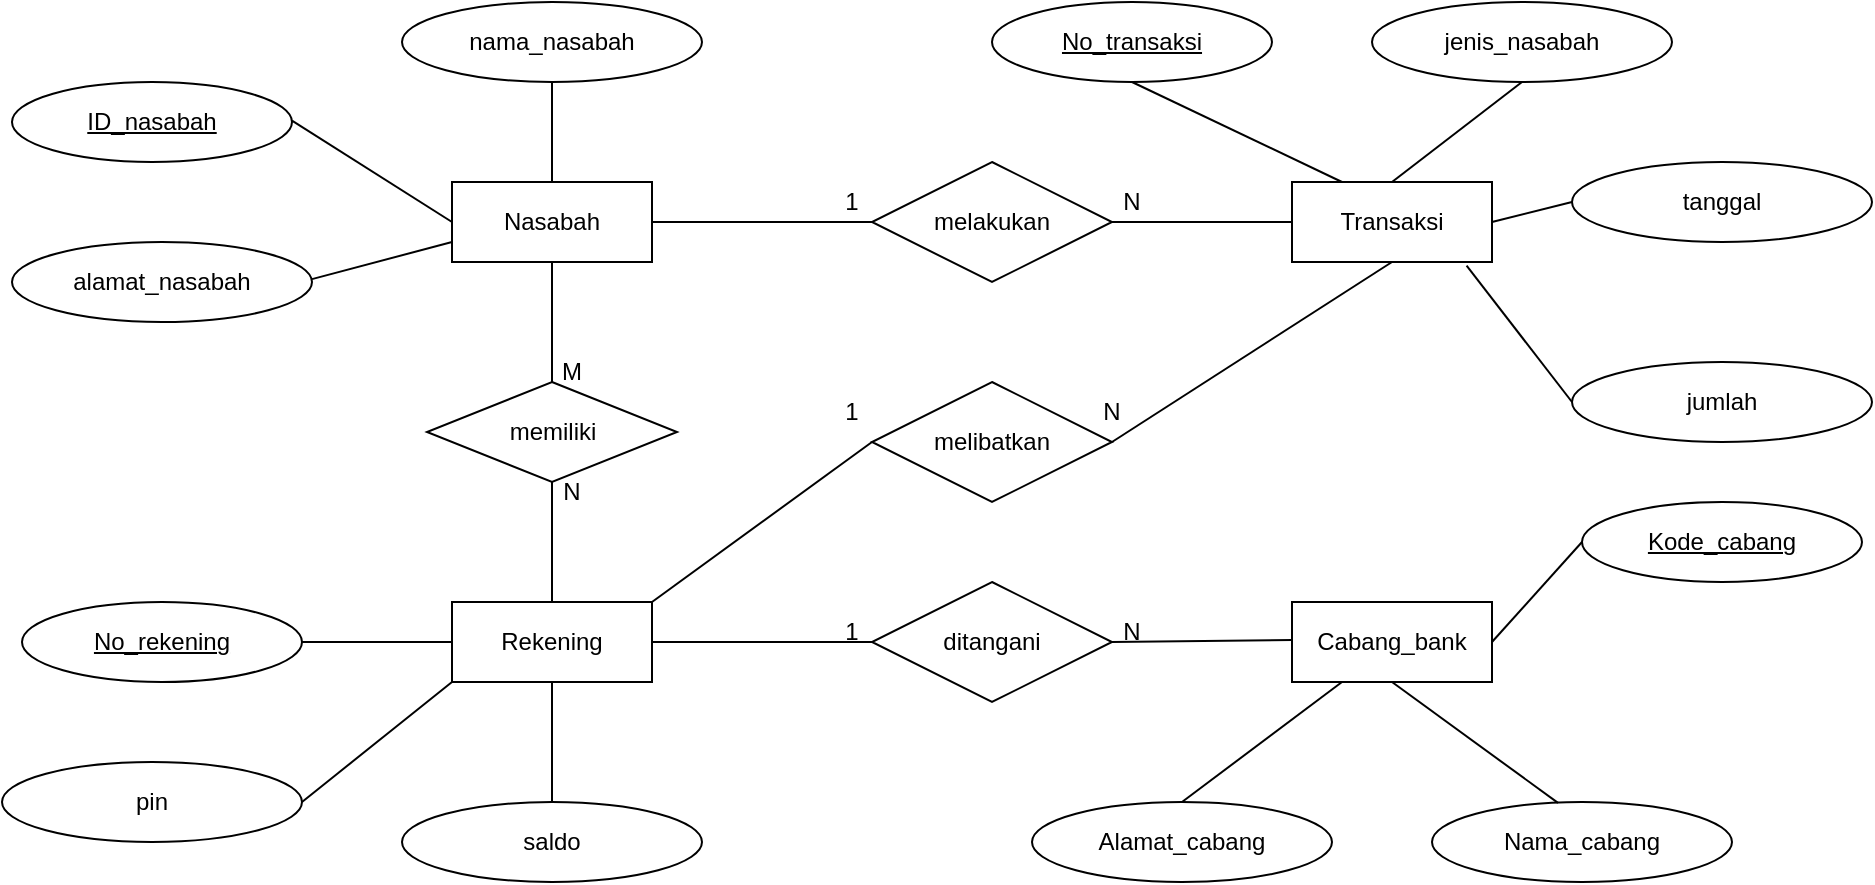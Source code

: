<mxfile version="21.0.6" type="device"><diagram id="R2lEEEUBdFMjLlhIrx00" name="Page-1"><mxGraphModel dx="1035" dy="569" grid="1" gridSize="10" guides="1" tooltips="1" connect="1" arrows="1" fold="1" page="1" pageScale="1" pageWidth="850" pageHeight="1100" math="0" shadow="0" extFonts="Permanent Marker^https://fonts.googleapis.com/css?family=Permanent+Marker"><root><mxCell id="0"/><mxCell id="1" parent="0"/><mxCell id="wrhrQxCzhIEfiZPtXNgy-6" value="ID_nasabah" style="ellipse;whiteSpace=wrap;html=1;align=center;fontStyle=4;" vertex="1" parent="1"><mxGeometry x="10" y="60" width="140" height="40" as="geometry"/></mxCell><mxCell id="wrhrQxCzhIEfiZPtXNgy-8" value="alamat_nasabah" style="ellipse;whiteSpace=wrap;html=1;align=center;" vertex="1" parent="1"><mxGeometry x="10" y="140" width="150" height="40" as="geometry"/></mxCell><mxCell id="wrhrQxCzhIEfiZPtXNgy-9" value="nama_nasabah" style="ellipse;whiteSpace=wrap;html=1;align=center;" vertex="1" parent="1"><mxGeometry x="205" y="20" width="150" height="40" as="geometry"/></mxCell><mxCell id="wrhrQxCzhIEfiZPtXNgy-10" value="Nasabah" style="whiteSpace=wrap;html=1;align=center;" vertex="1" parent="1"><mxGeometry x="230" y="110" width="100" height="40" as="geometry"/></mxCell><mxCell id="wrhrQxCzhIEfiZPtXNgy-11" value="melakukan" style="shape=rhombus;perimeter=rhombusPerimeter;whiteSpace=wrap;html=1;align=center;" vertex="1" parent="1"><mxGeometry x="440" y="100" width="120" height="60" as="geometry"/></mxCell><mxCell id="wrhrQxCzhIEfiZPtXNgy-13" value="memiliki" style="shape=rhombus;perimeter=rhombusPerimeter;whiteSpace=wrap;html=1;align=center;" vertex="1" parent="1"><mxGeometry x="217.5" y="210" width="125" height="50" as="geometry"/></mxCell><mxCell id="wrhrQxCzhIEfiZPtXNgy-14" value="Rekening" style="whiteSpace=wrap;html=1;align=center;" vertex="1" parent="1"><mxGeometry x="230" y="320" width="100" height="40" as="geometry"/></mxCell><mxCell id="wrhrQxCzhIEfiZPtXNgy-15" value="No_rekening" style="ellipse;whiteSpace=wrap;html=1;align=center;fontStyle=4;" vertex="1" parent="1"><mxGeometry x="15" y="320" width="140" height="40" as="geometry"/></mxCell><mxCell id="wrhrQxCzhIEfiZPtXNgy-16" value="saldo" style="ellipse;whiteSpace=wrap;html=1;align=center;" vertex="1" parent="1"><mxGeometry x="205" y="420" width="150" height="40" as="geometry"/></mxCell><mxCell id="wrhrQxCzhIEfiZPtXNgy-17" value="pin" style="ellipse;whiteSpace=wrap;html=1;align=center;" vertex="1" parent="1"><mxGeometry x="5" y="400" width="150" height="40" as="geometry"/></mxCell><mxCell id="wrhrQxCzhIEfiZPtXNgy-18" value="melibatkan" style="shape=rhombus;perimeter=rhombusPerimeter;whiteSpace=wrap;html=1;align=center;" vertex="1" parent="1"><mxGeometry x="440" y="210" width="120" height="60" as="geometry"/></mxCell><mxCell id="wrhrQxCzhIEfiZPtXNgy-19" value="ditangani" style="shape=rhombus;perimeter=rhombusPerimeter;whiteSpace=wrap;html=1;align=center;" vertex="1" parent="1"><mxGeometry x="440" y="310" width="120" height="60" as="geometry"/></mxCell><mxCell id="wrhrQxCzhIEfiZPtXNgy-20" value="Transaksi" style="whiteSpace=wrap;html=1;align=center;" vertex="1" parent="1"><mxGeometry x="650" y="110" width="100" height="40" as="geometry"/></mxCell><mxCell id="wrhrQxCzhIEfiZPtXNgy-21" value="Cabang_bank" style="whiteSpace=wrap;html=1;align=center;" vertex="1" parent="1"><mxGeometry x="650" y="320" width="100" height="40" as="geometry"/></mxCell><mxCell id="wrhrQxCzhIEfiZPtXNgy-22" value="No_transaksi" style="ellipse;whiteSpace=wrap;html=1;align=center;fontStyle=4;" vertex="1" parent="1"><mxGeometry x="500" y="20" width="140" height="40" as="geometry"/></mxCell><mxCell id="wrhrQxCzhIEfiZPtXNgy-23" value="Kode_cabang" style="ellipse;whiteSpace=wrap;html=1;align=center;fontStyle=4;" vertex="1" parent="1"><mxGeometry x="795" y="270" width="140" height="40" as="geometry"/></mxCell><mxCell id="wrhrQxCzhIEfiZPtXNgy-24" value="jenis_nasabah" style="ellipse;whiteSpace=wrap;html=1;align=center;" vertex="1" parent="1"><mxGeometry x="690" y="20" width="150" height="40" as="geometry"/></mxCell><mxCell id="wrhrQxCzhIEfiZPtXNgy-25" value="tanggal" style="ellipse;whiteSpace=wrap;html=1;align=center;" vertex="1" parent="1"><mxGeometry x="790" y="100" width="150" height="40" as="geometry"/></mxCell><mxCell id="wrhrQxCzhIEfiZPtXNgy-27" value="jumlah" style="ellipse;whiteSpace=wrap;html=1;align=center;" vertex="1" parent="1"><mxGeometry x="790" y="200" width="150" height="40" as="geometry"/></mxCell><mxCell id="wrhrQxCzhIEfiZPtXNgy-28" value="Nama_cabang" style="ellipse;whiteSpace=wrap;html=1;align=center;" vertex="1" parent="1"><mxGeometry x="720" y="420" width="150" height="40" as="geometry"/></mxCell><mxCell id="wrhrQxCzhIEfiZPtXNgy-29" value="Alamat_cabang" style="ellipse;whiteSpace=wrap;html=1;align=center;" vertex="1" parent="1"><mxGeometry x="520" y="420" width="150" height="40" as="geometry"/></mxCell><mxCell id="wrhrQxCzhIEfiZPtXNgy-38" value="" style="endArrow=none;html=1;rounded=0;entryX=0;entryY=0.5;entryDx=0;entryDy=0;" edge="1" parent="1" target="wrhrQxCzhIEfiZPtXNgy-10"><mxGeometry relative="1" as="geometry"><mxPoint x="150" y="79.29" as="sourcePoint"/><mxPoint x="310" y="79.29" as="targetPoint"/></mxGeometry></mxCell><mxCell id="wrhrQxCzhIEfiZPtXNgy-40" value="" style="endArrow=none;html=1;rounded=0;entryX=0;entryY=0.75;entryDx=0;entryDy=0;" edge="1" parent="1" target="wrhrQxCzhIEfiZPtXNgy-10"><mxGeometry relative="1" as="geometry"><mxPoint x="160" y="158.57" as="sourcePoint"/><mxPoint x="320" y="158.57" as="targetPoint"/></mxGeometry></mxCell><mxCell id="wrhrQxCzhIEfiZPtXNgy-41" value="" style="endArrow=none;html=1;rounded=0;exitX=0.5;exitY=1;exitDx=0;exitDy=0;entryX=0.5;entryY=0;entryDx=0;entryDy=0;" edge="1" parent="1" source="wrhrQxCzhIEfiZPtXNgy-9" target="wrhrQxCzhIEfiZPtXNgy-10"><mxGeometry relative="1" as="geometry"><mxPoint x="270" y="70" as="sourcePoint"/><mxPoint x="430" y="70" as="targetPoint"/></mxGeometry></mxCell><mxCell id="wrhrQxCzhIEfiZPtXNgy-44" value="" style="endArrow=none;html=1;rounded=0;exitX=0.5;exitY=1;exitDx=0;exitDy=0;entryX=0.5;entryY=0;entryDx=0;entryDy=0;" edge="1" parent="1" source="wrhrQxCzhIEfiZPtXNgy-14" target="wrhrQxCzhIEfiZPtXNgy-16"><mxGeometry relative="1" as="geometry"><mxPoint x="280" y="380" as="sourcePoint"/><mxPoint x="440" y="380" as="targetPoint"/></mxGeometry></mxCell><mxCell id="wrhrQxCzhIEfiZPtXNgy-45" value="" style="endArrow=none;html=1;rounded=0;entryX=0;entryY=0.5;entryDx=0;entryDy=0;exitX=1;exitY=0.5;exitDx=0;exitDy=0;" edge="1" parent="1" source="wrhrQxCzhIEfiZPtXNgy-15" target="wrhrQxCzhIEfiZPtXNgy-14"><mxGeometry relative="1" as="geometry"><mxPoint x="160" y="340" as="sourcePoint"/><mxPoint x="330" y="380" as="targetPoint"/></mxGeometry></mxCell><mxCell id="wrhrQxCzhIEfiZPtXNgy-46" value="" style="endArrow=none;html=1;rounded=0;exitX=1;exitY=0.5;exitDx=0;exitDy=0;entryX=0;entryY=1;entryDx=0;entryDy=0;" edge="1" parent="1" source="wrhrQxCzhIEfiZPtXNgy-17" target="wrhrQxCzhIEfiZPtXNgy-14"><mxGeometry relative="1" as="geometry"><mxPoint x="160" y="420" as="sourcePoint"/><mxPoint x="230" y="340" as="targetPoint"/></mxGeometry></mxCell><mxCell id="wrhrQxCzhIEfiZPtXNgy-47" value="" style="endArrow=none;html=1;rounded=0;exitX=1;exitY=0.5;exitDx=0;exitDy=0;entryX=0;entryY=0.5;entryDx=0;entryDy=0;" edge="1" parent="1" source="wrhrQxCzhIEfiZPtXNgy-10" target="wrhrQxCzhIEfiZPtXNgy-11"><mxGeometry relative="1" as="geometry"><mxPoint x="360" y="128.57" as="sourcePoint"/><mxPoint x="440" y="129" as="targetPoint"/></mxGeometry></mxCell><mxCell id="wrhrQxCzhIEfiZPtXNgy-48" value="" style="endArrow=none;html=1;rounded=0;exitX=1;exitY=0.5;exitDx=0;exitDy=0;entryX=0;entryY=0.5;entryDx=0;entryDy=0;" edge="1" parent="1" source="wrhrQxCzhIEfiZPtXNgy-14" target="wrhrQxCzhIEfiZPtXNgy-19"><mxGeometry relative="1" as="geometry"><mxPoint x="342.5" y="339.29" as="sourcePoint"/><mxPoint x="440" y="339" as="targetPoint"/></mxGeometry></mxCell><mxCell id="wrhrQxCzhIEfiZPtXNgy-50" value="" style="endArrow=none;html=1;rounded=0;exitX=1;exitY=0;exitDx=0;exitDy=0;entryX=0;entryY=0.5;entryDx=0;entryDy=0;" edge="1" parent="1" source="wrhrQxCzhIEfiZPtXNgy-14" target="wrhrQxCzhIEfiZPtXNgy-18"><mxGeometry relative="1" as="geometry"><mxPoint x="330" y="308.57" as="sourcePoint"/><mxPoint x="490" y="308.57" as="targetPoint"/></mxGeometry></mxCell><mxCell id="wrhrQxCzhIEfiZPtXNgy-51" value="" style="endArrow=none;html=1;rounded=0;exitX=1;exitY=0.5;exitDx=0;exitDy=0;" edge="1" parent="1" source="wrhrQxCzhIEfiZPtXNgy-19"><mxGeometry relative="1" as="geometry"><mxPoint x="590" y="339.29" as="sourcePoint"/><mxPoint x="650" y="339" as="targetPoint"/></mxGeometry></mxCell><mxCell id="wrhrQxCzhIEfiZPtXNgy-52" value="" style="endArrow=none;html=1;rounded=0;exitX=1;exitY=0.5;exitDx=0;exitDy=0;entryX=0.5;entryY=1;entryDx=0;entryDy=0;" edge="1" parent="1" source="wrhrQxCzhIEfiZPtXNgy-18" target="wrhrQxCzhIEfiZPtXNgy-20"><mxGeometry relative="1" as="geometry"><mxPoint x="600" y="238.57" as="sourcePoint"/><mxPoint x="760" y="238.57" as="targetPoint"/></mxGeometry></mxCell><mxCell id="wrhrQxCzhIEfiZPtXNgy-53" value="" style="endArrow=none;html=1;rounded=0;entryX=0;entryY=0.5;entryDx=0;entryDy=0;" edge="1" parent="1" target="wrhrQxCzhIEfiZPtXNgy-20"><mxGeometry relative="1" as="geometry"><mxPoint x="560" y="130" as="sourcePoint"/><mxPoint x="720" y="130" as="targetPoint"/></mxGeometry></mxCell><mxCell id="wrhrQxCzhIEfiZPtXNgy-54" value="" style="endArrow=none;html=1;rounded=0;exitX=0.5;exitY=1;exitDx=0;exitDy=0;entryX=0.25;entryY=0;entryDx=0;entryDy=0;" edge="1" parent="1" source="wrhrQxCzhIEfiZPtXNgy-22" target="wrhrQxCzhIEfiZPtXNgy-20"><mxGeometry relative="1" as="geometry"><mxPoint x="610" y="79.29" as="sourcePoint"/><mxPoint x="770" y="79.29" as="targetPoint"/></mxGeometry></mxCell><mxCell id="wrhrQxCzhIEfiZPtXNgy-55" value="" style="endArrow=none;html=1;rounded=0;exitX=0.5;exitY=0;exitDx=0;exitDy=0;entryX=0.5;entryY=1;entryDx=0;entryDy=0;" edge="1" parent="1" source="wrhrQxCzhIEfiZPtXNgy-20" target="wrhrQxCzhIEfiZPtXNgy-24"><mxGeometry relative="1" as="geometry"><mxPoint x="690" y="90" as="sourcePoint"/><mxPoint x="850" y="90" as="targetPoint"/></mxGeometry></mxCell><mxCell id="wrhrQxCzhIEfiZPtXNgy-56" value="" style="endArrow=none;html=1;rounded=0;exitX=1;exitY=0.5;exitDx=0;exitDy=0;entryX=0;entryY=0.5;entryDx=0;entryDy=0;" edge="1" parent="1" source="wrhrQxCzhIEfiZPtXNgy-20" target="wrhrQxCzhIEfiZPtXNgy-25"><mxGeometry relative="1" as="geometry"><mxPoint x="775" y="150" as="sourcePoint"/><mxPoint x="935" y="150" as="targetPoint"/></mxGeometry></mxCell><mxCell id="wrhrQxCzhIEfiZPtXNgy-57" value="" style="endArrow=none;html=1;rounded=0;exitX=0.873;exitY=1.046;exitDx=0;exitDy=0;exitPerimeter=0;entryX=0;entryY=0.5;entryDx=0;entryDy=0;" edge="1" parent="1" source="wrhrQxCzhIEfiZPtXNgy-20" target="wrhrQxCzhIEfiZPtXNgy-27"><mxGeometry relative="1" as="geometry"><mxPoint x="510" y="260" as="sourcePoint"/><mxPoint x="670" y="260" as="targetPoint"/></mxGeometry></mxCell><mxCell id="wrhrQxCzhIEfiZPtXNgy-58" value="" style="endArrow=none;html=1;rounded=0;exitX=1;exitY=0.5;exitDx=0;exitDy=0;entryX=0;entryY=0.5;entryDx=0;entryDy=0;" edge="1" parent="1" source="wrhrQxCzhIEfiZPtXNgy-21" target="wrhrQxCzhIEfiZPtXNgy-23"><mxGeometry relative="1" as="geometry"><mxPoint x="510" y="260" as="sourcePoint"/><mxPoint x="670" y="260" as="targetPoint"/></mxGeometry></mxCell><mxCell id="wrhrQxCzhIEfiZPtXNgy-59" value="" style="endArrow=none;html=1;rounded=0;exitX=0.42;exitY=0.011;exitDx=0;exitDy=0;exitPerimeter=0;entryX=0.5;entryY=1;entryDx=0;entryDy=0;" edge="1" parent="1" source="wrhrQxCzhIEfiZPtXNgy-28" target="wrhrQxCzhIEfiZPtXNgy-21"><mxGeometry relative="1" as="geometry"><mxPoint x="510" y="260" as="sourcePoint"/><mxPoint x="670" y="260" as="targetPoint"/></mxGeometry></mxCell><mxCell id="wrhrQxCzhIEfiZPtXNgy-61" value="" style="endArrow=none;html=1;rounded=0;exitX=0.5;exitY=0;exitDx=0;exitDy=0;entryX=0.25;entryY=1;entryDx=0;entryDy=0;" edge="1" parent="1" source="wrhrQxCzhIEfiZPtXNgy-29" target="wrhrQxCzhIEfiZPtXNgy-21"><mxGeometry relative="1" as="geometry"><mxPoint x="510" y="260" as="sourcePoint"/><mxPoint x="670" y="260" as="targetPoint"/></mxGeometry></mxCell><mxCell id="wrhrQxCzhIEfiZPtXNgy-71" value="" style="endArrow=none;html=1;rounded=0;entryX=0.5;entryY=0;entryDx=0;entryDy=0;entryPerimeter=0;" edge="1" parent="1" target="wrhrQxCzhIEfiZPtXNgy-13"><mxGeometry relative="1" as="geometry"><mxPoint x="280" y="150" as="sourcePoint"/><mxPoint x="270" y="200" as="targetPoint"/></mxGeometry></mxCell><mxCell id="wrhrQxCzhIEfiZPtXNgy-74" value="M" style="text;strokeColor=none;align=center;fillColor=none;html=1;verticalAlign=middle;whiteSpace=wrap;rounded=0;" vertex="1" parent="1"><mxGeometry x="260" y="190" width="60" height="30" as="geometry"/></mxCell><mxCell id="wrhrQxCzhIEfiZPtXNgy-75" value="N" style="text;strokeColor=none;align=center;fillColor=none;html=1;verticalAlign=middle;whiteSpace=wrap;rounded=0;" vertex="1" parent="1"><mxGeometry x="260" y="250" width="60" height="30" as="geometry"/></mxCell><mxCell id="wrhrQxCzhIEfiZPtXNgy-76" value="" style="endArrow=none;html=1;rounded=0;entryX=0.5;entryY=0;entryDx=0;entryDy=0;" edge="1" parent="1" target="wrhrQxCzhIEfiZPtXNgy-14"><mxGeometry relative="1" as="geometry"><mxPoint x="280" y="260" as="sourcePoint"/><mxPoint x="425" y="289.29" as="targetPoint"/></mxGeometry></mxCell><mxCell id="wrhrQxCzhIEfiZPtXNgy-77" value="1" style="text;strokeColor=none;align=center;fillColor=none;html=1;verticalAlign=middle;whiteSpace=wrap;rounded=0;" vertex="1" parent="1"><mxGeometry x="400" y="105" width="60" height="30" as="geometry"/></mxCell><mxCell id="wrhrQxCzhIEfiZPtXNgy-78" value="N" style="text;strokeColor=none;align=center;fillColor=none;html=1;verticalAlign=middle;whiteSpace=wrap;rounded=0;" vertex="1" parent="1"><mxGeometry x="540" y="105" width="60" height="30" as="geometry"/></mxCell><mxCell id="wrhrQxCzhIEfiZPtXNgy-79" value="1" style="text;strokeColor=none;align=center;fillColor=none;html=1;verticalAlign=middle;whiteSpace=wrap;rounded=0;" vertex="1" parent="1"><mxGeometry x="400" y="210" width="60" height="30" as="geometry"/></mxCell><mxCell id="wrhrQxCzhIEfiZPtXNgy-82" value="N" style="text;strokeColor=none;align=center;fillColor=none;html=1;verticalAlign=middle;whiteSpace=wrap;rounded=0;" vertex="1" parent="1"><mxGeometry x="530" y="210" width="60" height="30" as="geometry"/></mxCell><mxCell id="wrhrQxCzhIEfiZPtXNgy-83" value="1" style="text;strokeColor=none;align=center;fillColor=none;html=1;verticalAlign=middle;whiteSpace=wrap;rounded=0;" vertex="1" parent="1"><mxGeometry x="400" y="320" width="60" height="30" as="geometry"/></mxCell><mxCell id="wrhrQxCzhIEfiZPtXNgy-84" value="N" style="text;strokeColor=none;align=center;fillColor=none;html=1;verticalAlign=middle;whiteSpace=wrap;rounded=0;" vertex="1" parent="1"><mxGeometry x="540" y="320" width="60" height="30" as="geometry"/></mxCell></root></mxGraphModel></diagram></mxfile>